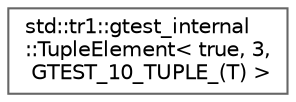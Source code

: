 digraph "Gráfico de jerarquía de clases"
{
 // LATEX_PDF_SIZE
  bgcolor="transparent";
  edge [fontname=Helvetica,fontsize=10,labelfontname=Helvetica,labelfontsize=10];
  node [fontname=Helvetica,fontsize=10,shape=box,height=0.2,width=0.4];
  rankdir="LR";
  Node0 [id="Node000000",label="std::tr1::gtest_internal\l::TupleElement\< true, 3,\l GTEST_10_TUPLE_(T) \>",height=0.2,width=0.4,color="grey40", fillcolor="white", style="filled",URL="$structstd_1_1tr1_1_1gtest__internal_1_1_tuple_element_3_01true_00_013_00_01_g_t_e_s_t__10___t_u_p_l_e___07_t_08_01_4.html",tooltip=" "];
}
